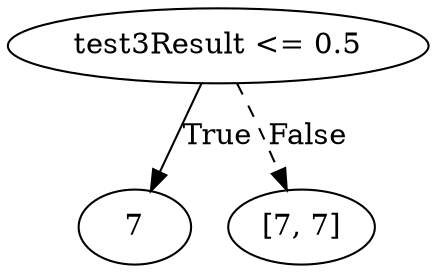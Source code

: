 digraph {
0 [label="test3Result <= 0.5"];
1 [label="7"];
0 -> 1 [label="True"];
2 [label="[7, 7]"];
0 -> 2 [style="dashed", label="False"];

}